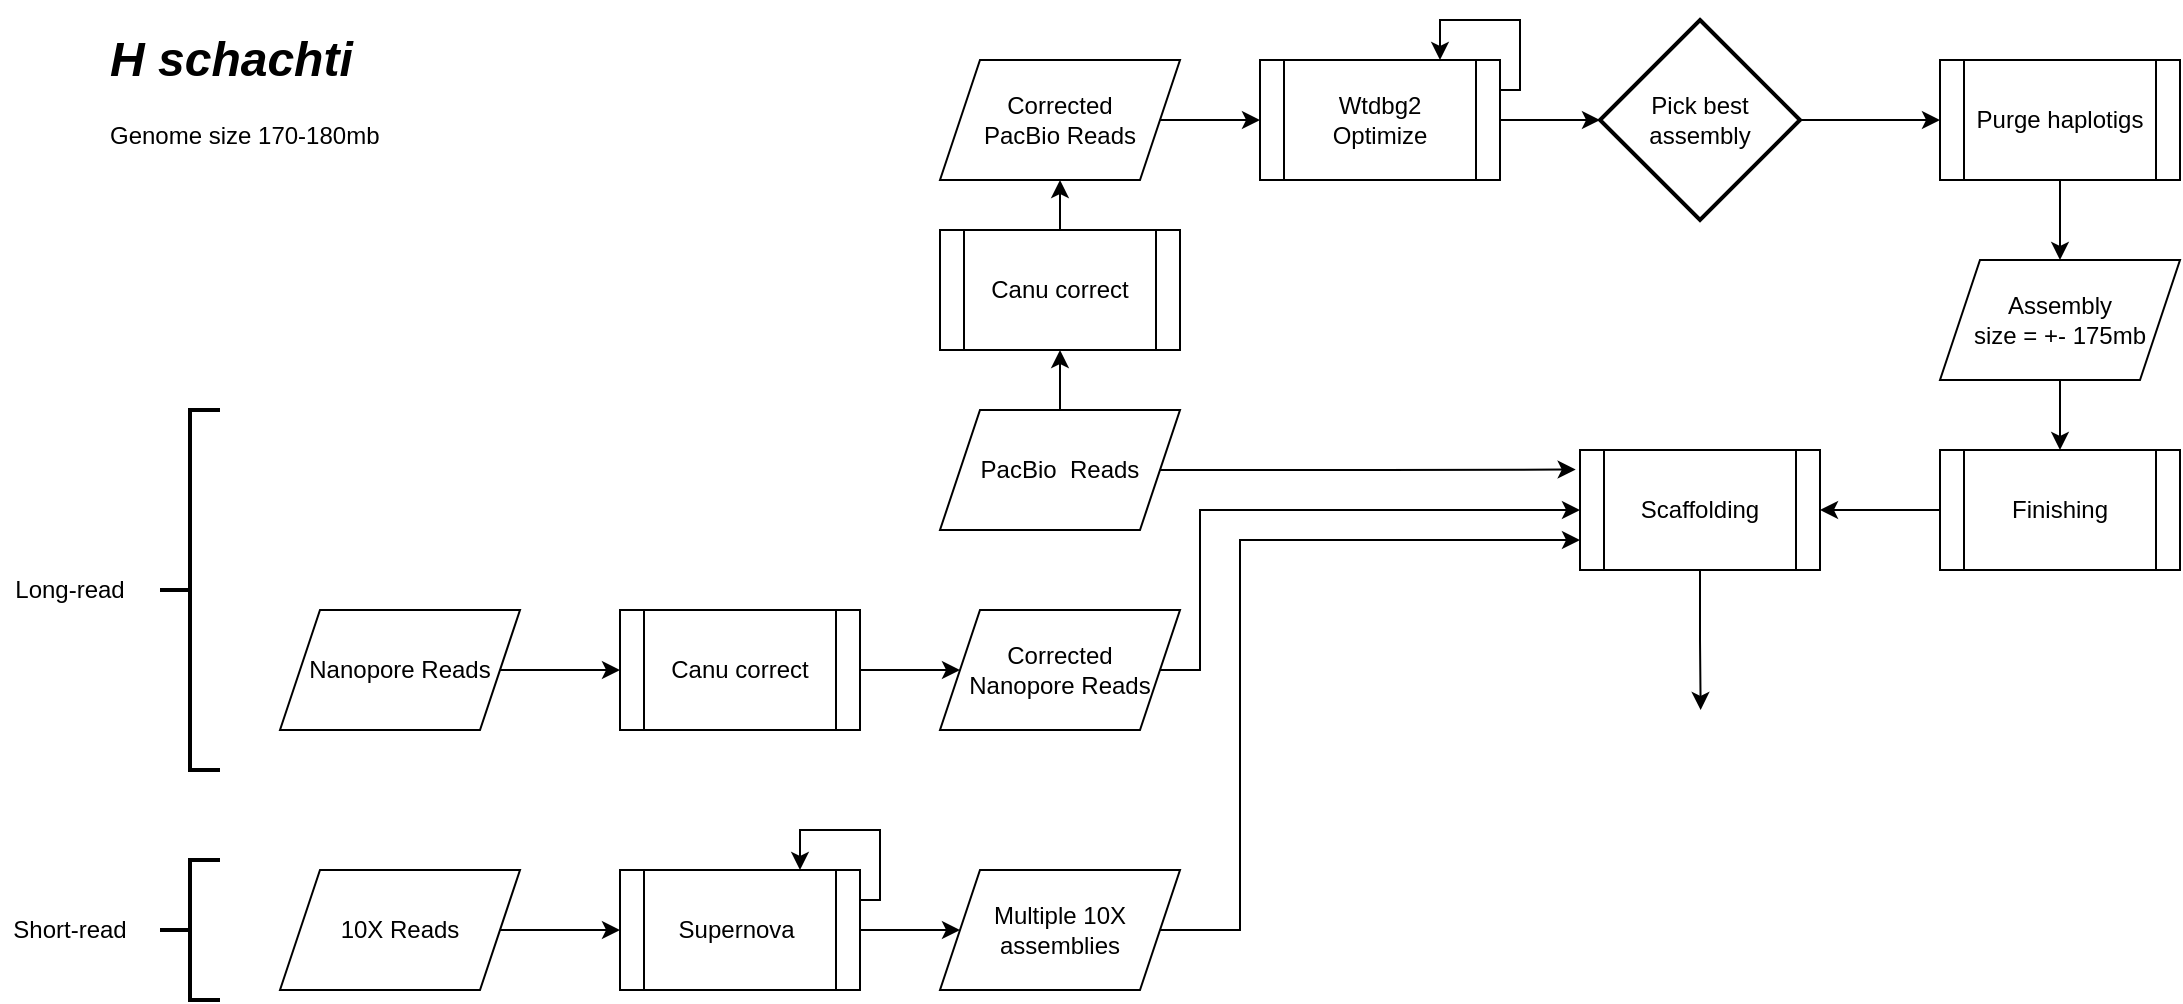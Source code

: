<mxfile version="14.4.7" type="github">
  <diagram id="C5RBs43oDa-KdzZeNtuy" name="Page-1">
    <mxGraphModel dx="1718" dy="1789" grid="1" gridSize="10" guides="1" tooltips="1" connect="1" arrows="1" fold="1" page="1" pageScale="1" pageWidth="1169" pageHeight="827" math="0" shadow="0">
      <root>
        <mxCell id="WIyWlLk6GJQsqaUBKTNV-0" />
        <mxCell id="WIyWlLk6GJQsqaUBKTNV-1" parent="WIyWlLk6GJQsqaUBKTNV-0" />
        <mxCell id="S-fZk5oJkQJXw3i7ZNJL-47" style="edgeStyle=orthogonalEdgeStyle;rounded=0;orthogonalLoop=1;jettySize=auto;html=1;exitX=1;exitY=0.5;exitDx=0;exitDy=0;entryX=-0.018;entryY=0.163;entryDx=0;entryDy=0;entryPerimeter=0;" edge="1" parent="WIyWlLk6GJQsqaUBKTNV-1" source="S-fZk5oJkQJXw3i7ZNJL-0" target="S-fZk5oJkQJXw3i7ZNJL-42">
          <mxGeometry relative="1" as="geometry">
            <mxPoint x="810" y="120" as="targetPoint" />
          </mxGeometry>
        </mxCell>
        <mxCell id="S-fZk5oJkQJXw3i7ZNJL-0" value="PacBio&amp;nbsp; Reads" style="shape=parallelogram;perimeter=parallelogramPerimeter;whiteSpace=wrap;html=1;fixedSize=1;" vertex="1" parent="WIyWlLk6GJQsqaUBKTNV-1">
          <mxGeometry x="500" y="90" width="120" height="60" as="geometry" />
        </mxCell>
        <mxCell id="S-fZk5oJkQJXw3i7ZNJL-1" value="Nanopore Reads" style="shape=parallelogram;perimeter=parallelogramPerimeter;whiteSpace=wrap;html=1;fixedSize=1;" vertex="1" parent="WIyWlLk6GJQsqaUBKTNV-1">
          <mxGeometry x="170" y="190" width="120" height="60" as="geometry" />
        </mxCell>
        <mxCell id="S-fZk5oJkQJXw3i7ZNJL-14" style="edgeStyle=orthogonalEdgeStyle;rounded=0;orthogonalLoop=1;jettySize=auto;html=1;exitX=1;exitY=0.5;exitDx=0;exitDy=0;entryX=0;entryY=0.5;entryDx=0;entryDy=0;" edge="1" parent="WIyWlLk6GJQsqaUBKTNV-1" source="S-fZk5oJkQJXw3i7ZNJL-2" target="S-fZk5oJkQJXw3i7ZNJL-7">
          <mxGeometry relative="1" as="geometry" />
        </mxCell>
        <mxCell id="S-fZk5oJkQJXw3i7ZNJL-2" value="10X Reads" style="shape=parallelogram;perimeter=parallelogramPerimeter;whiteSpace=wrap;html=1;fixedSize=1;" vertex="1" parent="WIyWlLk6GJQsqaUBKTNV-1">
          <mxGeometry x="170" y="320" width="120" height="60" as="geometry" />
        </mxCell>
        <mxCell id="S-fZk5oJkQJXw3i7ZNJL-3" value="Canu correct" style="shape=process;whiteSpace=wrap;html=1;backgroundOutline=1;" vertex="1" parent="WIyWlLk6GJQsqaUBKTNV-1">
          <mxGeometry x="500" width="120" height="60" as="geometry" />
        </mxCell>
        <mxCell id="S-fZk5oJkQJXw3i7ZNJL-13" style="edgeStyle=orthogonalEdgeStyle;rounded=0;orthogonalLoop=1;jettySize=auto;html=1;exitX=1;exitY=0.5;exitDx=0;exitDy=0;entryX=0;entryY=0.5;entryDx=0;entryDy=0;" edge="1" parent="WIyWlLk6GJQsqaUBKTNV-1" source="S-fZk5oJkQJXw3i7ZNJL-4" target="S-fZk5oJkQJXw3i7ZNJL-5">
          <mxGeometry relative="1" as="geometry" />
        </mxCell>
        <mxCell id="S-fZk5oJkQJXw3i7ZNJL-4" value="Canu correct" style="shape=process;whiteSpace=wrap;html=1;backgroundOutline=1;" vertex="1" parent="WIyWlLk6GJQsqaUBKTNV-1">
          <mxGeometry x="340" y="190" width="120" height="60" as="geometry" />
        </mxCell>
        <mxCell id="S-fZk5oJkQJXw3i7ZNJL-44" style="edgeStyle=orthogonalEdgeStyle;rounded=0;orthogonalLoop=1;jettySize=auto;html=1;exitX=1;exitY=0.5;exitDx=0;exitDy=0;entryX=0;entryY=0.5;entryDx=0;entryDy=0;" edge="1" parent="WIyWlLk6GJQsqaUBKTNV-1" source="S-fZk5oJkQJXw3i7ZNJL-5" target="S-fZk5oJkQJXw3i7ZNJL-42">
          <mxGeometry relative="1" as="geometry">
            <Array as="points">
              <mxPoint x="630" y="220" />
              <mxPoint x="630" y="140" />
            </Array>
          </mxGeometry>
        </mxCell>
        <mxCell id="S-fZk5oJkQJXw3i7ZNJL-5" value="Corrected&lt;br&gt;Nanopore Reads&lt;br&gt;" style="shape=parallelogram;perimeter=parallelogramPerimeter;whiteSpace=wrap;html=1;fixedSize=1;" vertex="1" parent="WIyWlLk6GJQsqaUBKTNV-1">
          <mxGeometry x="500" y="190" width="120" height="60" as="geometry" />
        </mxCell>
        <mxCell id="S-fZk5oJkQJXw3i7ZNJL-29" style="edgeStyle=orthogonalEdgeStyle;rounded=0;orthogonalLoop=1;jettySize=auto;html=1;exitX=1;exitY=0.5;exitDx=0;exitDy=0;entryX=0;entryY=0.5;entryDx=0;entryDy=0;" edge="1" parent="WIyWlLk6GJQsqaUBKTNV-1" source="S-fZk5oJkQJXw3i7ZNJL-6" target="S-fZk5oJkQJXw3i7ZNJL-28">
          <mxGeometry relative="1" as="geometry" />
        </mxCell>
        <mxCell id="S-fZk5oJkQJXw3i7ZNJL-6" value="Corrected&lt;br&gt;PacBio Reads" style="shape=parallelogram;perimeter=parallelogramPerimeter;whiteSpace=wrap;html=1;fixedSize=1;" vertex="1" parent="WIyWlLk6GJQsqaUBKTNV-1">
          <mxGeometry x="500" y="-85" width="120" height="60" as="geometry" />
        </mxCell>
        <mxCell id="S-fZk5oJkQJXw3i7ZNJL-15" style="edgeStyle=orthogonalEdgeStyle;rounded=0;orthogonalLoop=1;jettySize=auto;html=1;exitX=1;exitY=0.5;exitDx=0;exitDy=0;" edge="1" parent="WIyWlLk6GJQsqaUBKTNV-1" source="S-fZk5oJkQJXw3i7ZNJL-7" target="S-fZk5oJkQJXw3i7ZNJL-8">
          <mxGeometry relative="1" as="geometry" />
        </mxCell>
        <mxCell id="S-fZk5oJkQJXw3i7ZNJL-7" value="Supernova&amp;nbsp;&lt;br&gt;" style="shape=process;whiteSpace=wrap;html=1;backgroundOutline=1;" vertex="1" parent="WIyWlLk6GJQsqaUBKTNV-1">
          <mxGeometry x="340" y="320" width="120" height="60" as="geometry" />
        </mxCell>
        <mxCell id="S-fZk5oJkQJXw3i7ZNJL-45" style="edgeStyle=orthogonalEdgeStyle;rounded=0;orthogonalLoop=1;jettySize=auto;html=1;exitX=1;exitY=0.5;exitDx=0;exitDy=0;entryX=0;entryY=0.75;entryDx=0;entryDy=0;" edge="1" parent="WIyWlLk6GJQsqaUBKTNV-1" source="S-fZk5oJkQJXw3i7ZNJL-8" target="S-fZk5oJkQJXw3i7ZNJL-42">
          <mxGeometry relative="1" as="geometry">
            <Array as="points">
              <mxPoint x="650" y="350" />
              <mxPoint x="650" y="155" />
            </Array>
          </mxGeometry>
        </mxCell>
        <mxCell id="S-fZk5oJkQJXw3i7ZNJL-8" value="Multiple 10X assemblies" style="shape=parallelogram;perimeter=parallelogramPerimeter;whiteSpace=wrap;html=1;fixedSize=1;" vertex="1" parent="WIyWlLk6GJQsqaUBKTNV-1">
          <mxGeometry x="500" y="320" width="120" height="60" as="geometry" />
        </mxCell>
        <mxCell id="S-fZk5oJkQJXw3i7ZNJL-9" value="" style="endArrow=classic;html=1;exitX=0.5;exitY=0;exitDx=0;exitDy=0;entryX=0.5;entryY=1;entryDx=0;entryDy=0;" edge="1" parent="WIyWlLk6GJQsqaUBKTNV-1" source="S-fZk5oJkQJXw3i7ZNJL-0" target="S-fZk5oJkQJXw3i7ZNJL-3">
          <mxGeometry width="50" height="50" relative="1" as="geometry">
            <mxPoint x="500" y="340" as="sourcePoint" />
            <mxPoint x="550" y="290" as="targetPoint" />
          </mxGeometry>
        </mxCell>
        <mxCell id="S-fZk5oJkQJXw3i7ZNJL-10" value="" style="endArrow=classic;html=1;exitX=0.5;exitY=0;exitDx=0;exitDy=0;entryX=0.5;entryY=1;entryDx=0;entryDy=0;" edge="1" parent="WIyWlLk6GJQsqaUBKTNV-1" source="S-fZk5oJkQJXw3i7ZNJL-3" target="S-fZk5oJkQJXw3i7ZNJL-6">
          <mxGeometry width="50" height="50" relative="1" as="geometry">
            <mxPoint x="470" y="200" as="sourcePoint" />
            <mxPoint x="510" y="-55" as="targetPoint" />
          </mxGeometry>
        </mxCell>
        <mxCell id="S-fZk5oJkQJXw3i7ZNJL-11" value="" style="endArrow=classic;html=1;exitX=1;exitY=0.5;exitDx=0;exitDy=0;entryX=0;entryY=0.5;entryDx=0;entryDy=0;" edge="1" parent="WIyWlLk6GJQsqaUBKTNV-1" source="S-fZk5oJkQJXw3i7ZNJL-1" target="S-fZk5oJkQJXw3i7ZNJL-4">
          <mxGeometry width="50" height="50" relative="1" as="geometry">
            <mxPoint x="300" y="300.0" as="sourcePoint" />
            <mxPoint x="360" y="300.0" as="targetPoint" />
          </mxGeometry>
        </mxCell>
        <mxCell id="S-fZk5oJkQJXw3i7ZNJL-17" style="edgeStyle=orthogonalEdgeStyle;rounded=0;orthogonalLoop=1;jettySize=auto;html=1;exitX=1;exitY=0.25;exitDx=0;exitDy=0;entryX=0.75;entryY=0;entryDx=0;entryDy=0;" edge="1" parent="WIyWlLk6GJQsqaUBKTNV-1" source="S-fZk5oJkQJXw3i7ZNJL-7" target="S-fZk5oJkQJXw3i7ZNJL-7">
          <mxGeometry relative="1" as="geometry">
            <Array as="points">
              <mxPoint x="470" y="335" />
              <mxPoint x="470" y="300" />
              <mxPoint x="430" y="300" />
            </Array>
          </mxGeometry>
        </mxCell>
        <mxCell id="S-fZk5oJkQJXw3i7ZNJL-22" value="&lt;h1&gt;&lt;i&gt;H schachti&lt;/i&gt;&lt;/h1&gt;&lt;p&gt;Genome size 170-180mb&lt;/p&gt;" style="text;html=1;strokeColor=none;fillColor=none;spacing=5;spacingTop=-20;whiteSpace=wrap;overflow=hidden;rounded=0;" vertex="1" parent="WIyWlLk6GJQsqaUBKTNV-1">
          <mxGeometry x="80" y="-105" width="190" height="120" as="geometry" />
        </mxCell>
        <mxCell id="S-fZk5oJkQJXw3i7ZNJL-23" value="" style="strokeWidth=2;html=1;shape=mxgraph.flowchart.annotation_2;align=left;labelPosition=right;pointerEvents=1;" vertex="1" parent="WIyWlLk6GJQsqaUBKTNV-1">
          <mxGeometry x="110" y="90" width="30" height="180" as="geometry" />
        </mxCell>
        <mxCell id="S-fZk5oJkQJXw3i7ZNJL-24" value="Long-read" style="text;html=1;strokeColor=none;fillColor=none;align=center;verticalAlign=middle;whiteSpace=wrap;rounded=0;" vertex="1" parent="WIyWlLk6GJQsqaUBKTNV-1">
          <mxGeometry x="30" y="170" width="70" height="20" as="geometry" />
        </mxCell>
        <mxCell id="S-fZk5oJkQJXw3i7ZNJL-25" value="" style="strokeWidth=2;html=1;shape=mxgraph.flowchart.annotation_2;align=left;labelPosition=right;pointerEvents=1;" vertex="1" parent="WIyWlLk6GJQsqaUBKTNV-1">
          <mxGeometry x="110" y="315" width="30" height="70" as="geometry" />
        </mxCell>
        <mxCell id="S-fZk5oJkQJXw3i7ZNJL-26" value="Short-read" style="text;html=1;strokeColor=none;fillColor=none;align=center;verticalAlign=middle;whiteSpace=wrap;rounded=0;" vertex="1" parent="WIyWlLk6GJQsqaUBKTNV-1">
          <mxGeometry x="30" y="340" width="70" height="20" as="geometry" />
        </mxCell>
        <mxCell id="S-fZk5oJkQJXw3i7ZNJL-32" style="edgeStyle=orthogonalEdgeStyle;rounded=0;orthogonalLoop=1;jettySize=auto;html=1;exitX=1;exitY=0.5;exitDx=0;exitDy=0;entryX=0;entryY=0.5;entryDx=0;entryDy=0;entryPerimeter=0;" edge="1" parent="WIyWlLk6GJQsqaUBKTNV-1" source="S-fZk5oJkQJXw3i7ZNJL-28" target="S-fZk5oJkQJXw3i7ZNJL-31">
          <mxGeometry relative="1" as="geometry" />
        </mxCell>
        <mxCell id="S-fZk5oJkQJXw3i7ZNJL-28" value="Wtdbg2&lt;br&gt;Optimize" style="shape=process;whiteSpace=wrap;html=1;backgroundOutline=1;" vertex="1" parent="WIyWlLk6GJQsqaUBKTNV-1">
          <mxGeometry x="660" y="-85" width="120" height="60" as="geometry" />
        </mxCell>
        <mxCell id="S-fZk5oJkQJXw3i7ZNJL-39" style="edgeStyle=orthogonalEdgeStyle;rounded=0;orthogonalLoop=1;jettySize=auto;html=1;exitX=0.5;exitY=1;exitDx=0;exitDy=0;entryX=0.5;entryY=0;entryDx=0;entryDy=0;" edge="1" parent="WIyWlLk6GJQsqaUBKTNV-1" source="S-fZk5oJkQJXw3i7ZNJL-30" target="S-fZk5oJkQJXw3i7ZNJL-36">
          <mxGeometry relative="1" as="geometry" />
        </mxCell>
        <mxCell id="S-fZk5oJkQJXw3i7ZNJL-30" value="Purge haplotigs" style="shape=process;whiteSpace=wrap;html=1;backgroundOutline=1;" vertex="1" parent="WIyWlLk6GJQsqaUBKTNV-1">
          <mxGeometry x="1000" y="-85" width="120" height="60" as="geometry" />
        </mxCell>
        <mxCell id="S-fZk5oJkQJXw3i7ZNJL-33" style="edgeStyle=orthogonalEdgeStyle;rounded=0;orthogonalLoop=1;jettySize=auto;html=1;exitX=1;exitY=0.5;exitDx=0;exitDy=0;exitPerimeter=0;entryX=0;entryY=0.5;entryDx=0;entryDy=0;" edge="1" parent="WIyWlLk6GJQsqaUBKTNV-1" source="S-fZk5oJkQJXw3i7ZNJL-31" target="S-fZk5oJkQJXw3i7ZNJL-30">
          <mxGeometry relative="1" as="geometry" />
        </mxCell>
        <mxCell id="S-fZk5oJkQJXw3i7ZNJL-31" value="Pick best assembly" style="strokeWidth=2;html=1;shape=mxgraph.flowchart.decision;whiteSpace=wrap;" vertex="1" parent="WIyWlLk6GJQsqaUBKTNV-1">
          <mxGeometry x="830" y="-105" width="100" height="100" as="geometry" />
        </mxCell>
        <mxCell id="S-fZk5oJkQJXw3i7ZNJL-34" style="edgeStyle=orthogonalEdgeStyle;rounded=0;orthogonalLoop=1;jettySize=auto;html=1;exitX=1;exitY=0.25;exitDx=0;exitDy=0;entryX=0.75;entryY=0;entryDx=0;entryDy=0;" edge="1" parent="WIyWlLk6GJQsqaUBKTNV-1" source="S-fZk5oJkQJXw3i7ZNJL-28" target="S-fZk5oJkQJXw3i7ZNJL-28">
          <mxGeometry relative="1" as="geometry">
            <Array as="points">
              <mxPoint x="790" y="-70" />
              <mxPoint x="790" y="-105" />
              <mxPoint x="750" y="-105" />
            </Array>
          </mxGeometry>
        </mxCell>
        <mxCell id="S-fZk5oJkQJXw3i7ZNJL-41" style="edgeStyle=orthogonalEdgeStyle;rounded=0;orthogonalLoop=1;jettySize=auto;html=1;exitX=0.5;exitY=1;exitDx=0;exitDy=0;entryX=0.5;entryY=0;entryDx=0;entryDy=0;" edge="1" parent="WIyWlLk6GJQsqaUBKTNV-1" source="S-fZk5oJkQJXw3i7ZNJL-36" target="S-fZk5oJkQJXw3i7ZNJL-40">
          <mxGeometry relative="1" as="geometry" />
        </mxCell>
        <mxCell id="S-fZk5oJkQJXw3i7ZNJL-36" value="Assembly&lt;br&gt;size = +- 175mb" style="shape=parallelogram;perimeter=parallelogramPerimeter;whiteSpace=wrap;html=1;fixedSize=1;" vertex="1" parent="WIyWlLk6GJQsqaUBKTNV-1">
          <mxGeometry x="1000" y="15" width="120" height="60" as="geometry" />
        </mxCell>
        <mxCell id="S-fZk5oJkQJXw3i7ZNJL-48" style="edgeStyle=orthogonalEdgeStyle;rounded=0;orthogonalLoop=1;jettySize=auto;html=1;exitX=0;exitY=0.5;exitDx=0;exitDy=0;entryX=1;entryY=0.5;entryDx=0;entryDy=0;" edge="1" parent="WIyWlLk6GJQsqaUBKTNV-1" source="S-fZk5oJkQJXw3i7ZNJL-40" target="S-fZk5oJkQJXw3i7ZNJL-42">
          <mxGeometry relative="1" as="geometry" />
        </mxCell>
        <mxCell id="S-fZk5oJkQJXw3i7ZNJL-40" value="Finishing" style="shape=process;whiteSpace=wrap;html=1;backgroundOutline=1;" vertex="1" parent="WIyWlLk6GJQsqaUBKTNV-1">
          <mxGeometry x="1000" y="110" width="120" height="60" as="geometry" />
        </mxCell>
        <mxCell id="S-fZk5oJkQJXw3i7ZNJL-49" style="edgeStyle=orthogonalEdgeStyle;rounded=0;orthogonalLoop=1;jettySize=auto;html=1;exitX=0.5;exitY=1;exitDx=0;exitDy=0;" edge="1" parent="WIyWlLk6GJQsqaUBKTNV-1" source="S-fZk5oJkQJXw3i7ZNJL-42">
          <mxGeometry relative="1" as="geometry">
            <mxPoint x="880.333" y="240.0" as="targetPoint" />
          </mxGeometry>
        </mxCell>
        <mxCell id="S-fZk5oJkQJXw3i7ZNJL-42" value="Scaffolding" style="shape=process;whiteSpace=wrap;html=1;backgroundOutline=1;" vertex="1" parent="WIyWlLk6GJQsqaUBKTNV-1">
          <mxGeometry x="820" y="110" width="120" height="60" as="geometry" />
        </mxCell>
      </root>
    </mxGraphModel>
  </diagram>
</mxfile>
